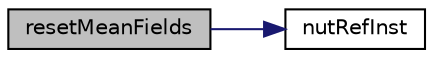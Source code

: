 digraph "resetMeanFields"
{
  bgcolor="transparent";
  edge [fontname="Helvetica",fontsize="10",labelfontname="Helvetica",labelfontsize="10"];
  node [fontname="Helvetica",fontsize="10",shape=record];
  rankdir="LR";
  Node1 [label="resetMeanFields",height=0.2,width=0.4,color="black", fillcolor="grey75", style="filled" fontcolor="black"];
  Node1 -> Node2 [color="midnightblue",fontsize="10",style="solid",fontname="Helvetica"];
  Node2 [label="nutRefInst",height=0.2,width=0.4,color="black",URL="$classFoam_1_1incompressible_1_1RASModelVariables.html#a11d5c0bad093a2a6b0863f29802930ef"];
}
